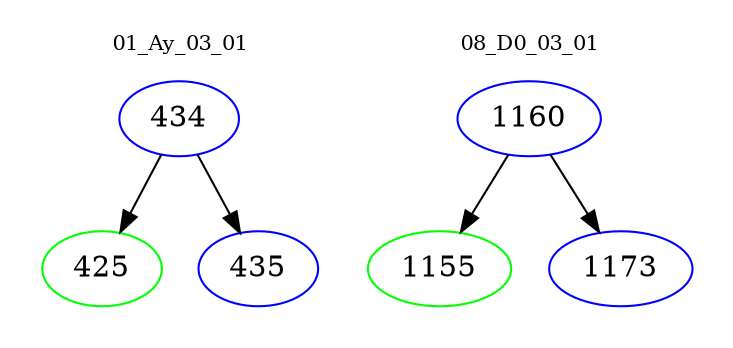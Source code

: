 digraph{
subgraph cluster_0 {
color = white
label = "01_Ay_03_01";
fontsize=10;
T0_434 [label="434", color="blue"]
T0_434 -> T0_425 [color="black"]
T0_425 [label="425", color="green"]
T0_434 -> T0_435 [color="black"]
T0_435 [label="435", color="blue"]
}
subgraph cluster_1 {
color = white
label = "08_D0_03_01";
fontsize=10;
T1_1160 [label="1160", color="blue"]
T1_1160 -> T1_1155 [color="black"]
T1_1155 [label="1155", color="green"]
T1_1160 -> T1_1173 [color="black"]
T1_1173 [label="1173", color="blue"]
}
}
